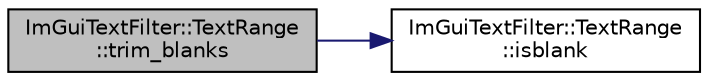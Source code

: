 digraph "ImGuiTextFilter::TextRange::trim_blanks"
{
 // INTERACTIVE_SVG=YES
  edge [fontname="Helvetica",fontsize="10",labelfontname="Helvetica",labelfontsize="10"];
  node [fontname="Helvetica",fontsize="10",shape=record];
  rankdir="LR";
  Node1 [label="ImGuiTextFilter::TextRange\l::trim_blanks",height=0.2,width=0.4,color="black", fillcolor="grey75", style="filled" fontcolor="black"];
  Node1 -> Node2 [color="midnightblue",fontsize="10",style="solid",fontname="Helvetica"];
  Node2 [label="ImGuiTextFilter::TextRange\l::isblank",height=0.2,width=0.4,color="black", fillcolor="white", style="filled",URL="$struct_im_gui_text_filter_1_1_text_range.html#ad64d136b154a0771109cc31027dae627"];
}
